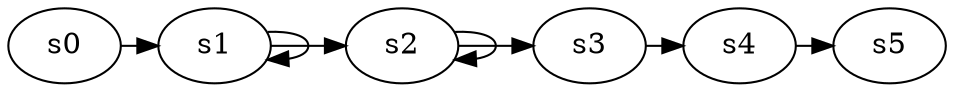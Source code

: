 digraph game_0027_chain_6 {
    s0 [name="s0", player=0];
    s1 [name="s1", player=1];
    s2 [name="s2", player=0];
    s3 [name="s3", player=1];
    s4 [name="s4", player=0];
    s5 [name="s5", player=1, target=1];

    s0 -> s1 [constraint="time == 0 || time == 5 || time == 12 || time == 19"];
    s1 -> s2 [constraint="time % 4 == 3"];
    s2 -> s3 [constraint="time % 2 == 0"];
    s3 -> s4 [constraint="time % 2 == 1"];
    s4 -> s5 [constraint="time == 2 || time == 16 || time == 18 || time == 19"];
    s1 -> s1 [constraint="time % 2 == 0"];
    s2 -> s2 [constraint="time % 4 == 0"];
}
